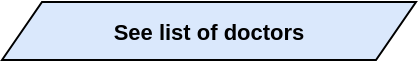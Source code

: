 <mxfile version="24.2.5" type="github">
  <diagram name="Page-1" id="ee1Z87Gk3CVDDKr3bbFb">
    <mxGraphModel dx="4059" dy="316" grid="0" gridSize="10" guides="1" tooltips="1" connect="1" arrows="1" fold="1" page="0" pageScale="1" pageWidth="827" pageHeight="1169" math="0" shadow="0">
      <root>
        <mxCell id="0" />
        <mxCell id="1" parent="0" />
        <mxCell id="4inZ2WwJJF7acPCkOvNZ-1" value="&lt;b&gt;See list of doctors&lt;/b&gt;" style="shape=parallelogram;perimeter=parallelogramPerimeter;whiteSpace=wrap;html=1;fixedSize=1;fillColor=#dae8fc;strokeColor=#000000;fontFamily=Helvetica;fontSize=11;fontColor=default;labelBackgroundColor=none;" vertex="1" parent="1">
          <mxGeometry x="-2482" y="524" width="207" height="29" as="geometry" />
        </mxCell>
      </root>
    </mxGraphModel>
  </diagram>
</mxfile>
